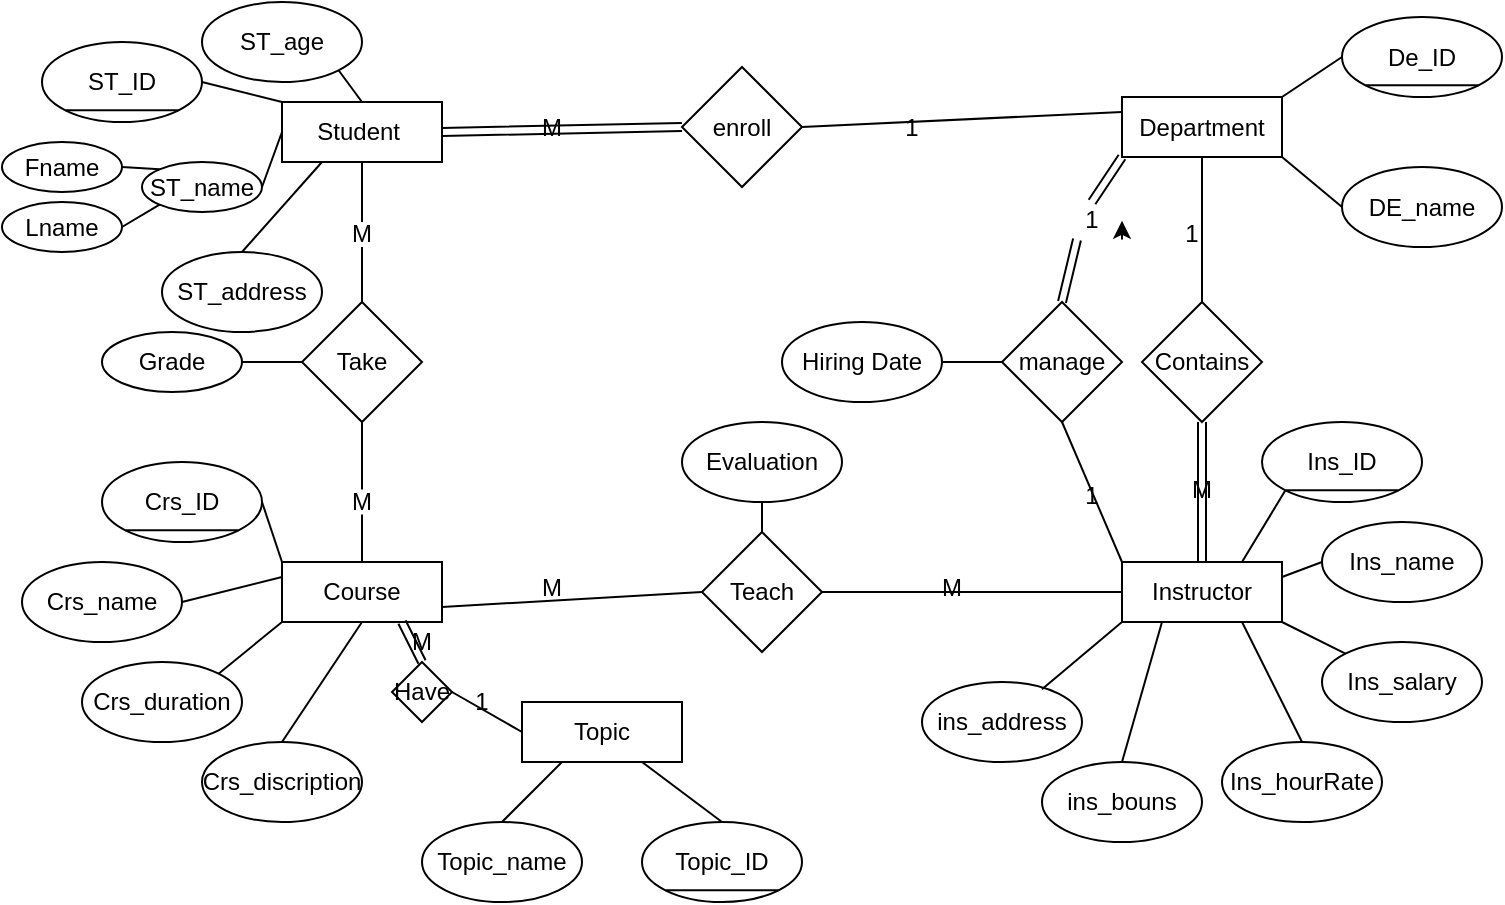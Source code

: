 <mxfile version="27.0.5">
  <diagram name="Page-1" id="vCf-qj_lUqClcT9doWJZ">
    <mxGraphModel dx="1042" dy="634" grid="1" gridSize="10" guides="1" tooltips="1" connect="1" arrows="1" fold="1" page="1" pageScale="1" pageWidth="850" pageHeight="1100" math="0" shadow="0">
      <root>
        <mxCell id="0" />
        <mxCell id="1" parent="0" />
        <mxCell id="O8Ay8VOZU-02YLO_uC_p-1" value="Student&amp;nbsp;" style="rounded=0;whiteSpace=wrap;html=1;" vertex="1" parent="1">
          <mxGeometry x="150" y="60" width="80" height="30" as="geometry" />
        </mxCell>
        <mxCell id="O8Ay8VOZU-02YLO_uC_p-2" value="ST_ID" style="ellipse;whiteSpace=wrap;html=1;" vertex="1" parent="1">
          <mxGeometry x="30" y="30" width="80" height="40" as="geometry" />
        </mxCell>
        <mxCell id="O8Ay8VOZU-02YLO_uC_p-3" value="ST_name" style="ellipse;whiteSpace=wrap;html=1;" vertex="1" parent="1">
          <mxGeometry x="80" y="90" width="60" height="25" as="geometry" />
        </mxCell>
        <mxCell id="O8Ay8VOZU-02YLO_uC_p-4" value="ST_address" style="ellipse;whiteSpace=wrap;html=1;" vertex="1" parent="1">
          <mxGeometry x="90" y="135" width="80" height="40" as="geometry" />
        </mxCell>
        <mxCell id="O8Ay8VOZU-02YLO_uC_p-5" value="ST_age" style="ellipse;whiteSpace=wrap;html=1;" vertex="1" parent="1">
          <mxGeometry x="110" y="10" width="80" height="40" as="geometry" />
        </mxCell>
        <mxCell id="O8Ay8VOZU-02YLO_uC_p-6" value="" style="endArrow=none;html=1;rounded=0;exitX=0;exitY=1;exitDx=0;exitDy=0;entryX=1;entryY=1;entryDx=0;entryDy=0;" edge="1" parent="1" source="O8Ay8VOZU-02YLO_uC_p-2" target="O8Ay8VOZU-02YLO_uC_p-2">
          <mxGeometry width="50" height="50" relative="1" as="geometry">
            <mxPoint x="400" y="350" as="sourcePoint" />
            <mxPoint x="450" y="300" as="targetPoint" />
          </mxGeometry>
        </mxCell>
        <mxCell id="O8Ay8VOZU-02YLO_uC_p-7" value="Fname" style="ellipse;whiteSpace=wrap;html=1;" vertex="1" parent="1">
          <mxGeometry x="10" y="80" width="60" height="25" as="geometry" />
        </mxCell>
        <mxCell id="O8Ay8VOZU-02YLO_uC_p-8" value="Lname" style="ellipse;whiteSpace=wrap;html=1;" vertex="1" parent="1">
          <mxGeometry x="10" y="110" width="60" height="25" as="geometry" />
        </mxCell>
        <mxCell id="O8Ay8VOZU-02YLO_uC_p-9" value="" style="endArrow=none;html=1;rounded=0;exitX=0.5;exitY=0;exitDx=0;exitDy=0;entryX=1;entryY=1;entryDx=0;entryDy=0;" edge="1" parent="1" source="O8Ay8VOZU-02YLO_uC_p-1" target="O8Ay8VOZU-02YLO_uC_p-5">
          <mxGeometry width="50" height="50" relative="1" as="geometry">
            <mxPoint x="400" y="140" as="sourcePoint" />
            <mxPoint x="450" y="90" as="targetPoint" />
          </mxGeometry>
        </mxCell>
        <mxCell id="O8Ay8VOZU-02YLO_uC_p-10" value="" style="endArrow=none;html=1;rounded=0;exitX=0;exitY=0;exitDx=0;exitDy=0;entryX=1;entryY=0.5;entryDx=0;entryDy=0;" edge="1" parent="1" source="O8Ay8VOZU-02YLO_uC_p-1" target="O8Ay8VOZU-02YLO_uC_p-2">
          <mxGeometry width="50" height="50" relative="1" as="geometry">
            <mxPoint x="400" y="140" as="sourcePoint" />
            <mxPoint x="450" y="90" as="targetPoint" />
          </mxGeometry>
        </mxCell>
        <mxCell id="O8Ay8VOZU-02YLO_uC_p-11" value="" style="endArrow=none;html=1;rounded=0;exitX=0;exitY=0.5;exitDx=0;exitDy=0;entryX=1;entryY=0.5;entryDx=0;entryDy=0;" edge="1" parent="1" source="O8Ay8VOZU-02YLO_uC_p-1" target="O8Ay8VOZU-02YLO_uC_p-3">
          <mxGeometry width="50" height="50" relative="1" as="geometry">
            <mxPoint x="410" y="150" as="sourcePoint" />
            <mxPoint x="460" y="100" as="targetPoint" />
          </mxGeometry>
        </mxCell>
        <mxCell id="O8Ay8VOZU-02YLO_uC_p-12" value="" style="endArrow=none;html=1;rounded=0;exitX=1;exitY=0.5;exitDx=0;exitDy=0;entryX=0;entryY=1;entryDx=0;entryDy=0;" edge="1" parent="1" source="O8Ay8VOZU-02YLO_uC_p-8" target="O8Ay8VOZU-02YLO_uC_p-3">
          <mxGeometry width="50" height="50" relative="1" as="geometry">
            <mxPoint x="420" y="160" as="sourcePoint" />
            <mxPoint x="470" y="110" as="targetPoint" />
          </mxGeometry>
        </mxCell>
        <mxCell id="O8Ay8VOZU-02YLO_uC_p-13" value="" style="endArrow=none;html=1;rounded=0;exitX=1;exitY=0.5;exitDx=0;exitDy=0;entryX=0;entryY=0;entryDx=0;entryDy=0;" edge="1" parent="1" source="O8Ay8VOZU-02YLO_uC_p-7" target="O8Ay8VOZU-02YLO_uC_p-3">
          <mxGeometry width="50" height="50" relative="1" as="geometry">
            <mxPoint x="430" y="170" as="sourcePoint" />
            <mxPoint x="480" y="120" as="targetPoint" />
          </mxGeometry>
        </mxCell>
        <mxCell id="O8Ay8VOZU-02YLO_uC_p-14" value="" style="endArrow=none;html=1;rounded=0;exitX=0.5;exitY=0;exitDx=0;exitDy=0;entryX=0.25;entryY=1;entryDx=0;entryDy=0;" edge="1" parent="1" source="O8Ay8VOZU-02YLO_uC_p-4" target="O8Ay8VOZU-02YLO_uC_p-1">
          <mxGeometry width="50" height="50" relative="1" as="geometry">
            <mxPoint x="440" y="180" as="sourcePoint" />
            <mxPoint x="490" y="130" as="targetPoint" />
          </mxGeometry>
        </mxCell>
        <mxCell id="O8Ay8VOZU-02YLO_uC_p-15" value="Department" style="rounded=0;whiteSpace=wrap;html=1;" vertex="1" parent="1">
          <mxGeometry x="570" y="57.5" width="80" height="30" as="geometry" />
        </mxCell>
        <mxCell id="O8Ay8VOZU-02YLO_uC_p-16" value="De_ID" style="ellipse;whiteSpace=wrap;html=1;" vertex="1" parent="1">
          <mxGeometry x="680" y="17.5" width="80" height="40" as="geometry" />
        </mxCell>
        <mxCell id="O8Ay8VOZU-02YLO_uC_p-17" value="DE_name" style="ellipse;whiteSpace=wrap;html=1;" vertex="1" parent="1">
          <mxGeometry x="680" y="92.5" width="80" height="40" as="geometry" />
        </mxCell>
        <mxCell id="O8Ay8VOZU-02YLO_uC_p-18" value="" style="endArrow=none;html=1;rounded=0;exitX=0;exitY=1;exitDx=0;exitDy=0;entryX=1;entryY=1;entryDx=0;entryDy=0;" edge="1" parent="1" source="O8Ay8VOZU-02YLO_uC_p-16" target="O8Ay8VOZU-02YLO_uC_p-16">
          <mxGeometry width="50" height="50" relative="1" as="geometry">
            <mxPoint x="490" y="137.5" as="sourcePoint" />
            <mxPoint x="540" y="87.5" as="targetPoint" />
          </mxGeometry>
        </mxCell>
        <mxCell id="O8Ay8VOZU-02YLO_uC_p-19" value="" style="endArrow=none;html=1;rounded=0;exitX=0;exitY=0.5;exitDx=0;exitDy=0;entryX=1;entryY=1;entryDx=0;entryDy=0;" edge="1" parent="1" source="O8Ay8VOZU-02YLO_uC_p-17" target="O8Ay8VOZU-02YLO_uC_p-15">
          <mxGeometry width="50" height="50" relative="1" as="geometry">
            <mxPoint x="490" y="137.5" as="sourcePoint" />
            <mxPoint x="540" y="87.5" as="targetPoint" />
          </mxGeometry>
        </mxCell>
        <mxCell id="O8Ay8VOZU-02YLO_uC_p-20" value="" style="endArrow=none;html=1;rounded=0;exitX=1;exitY=0;exitDx=0;exitDy=0;entryX=0;entryY=0.5;entryDx=0;entryDy=0;" edge="1" parent="1" source="O8Ay8VOZU-02YLO_uC_p-15" target="O8Ay8VOZU-02YLO_uC_p-16">
          <mxGeometry width="50" height="50" relative="1" as="geometry">
            <mxPoint x="490" y="137.5" as="sourcePoint" />
            <mxPoint x="540" y="87.5" as="targetPoint" />
          </mxGeometry>
        </mxCell>
        <mxCell id="O8Ay8VOZU-02YLO_uC_p-34" value="Course" style="rounded=0;whiteSpace=wrap;html=1;" vertex="1" parent="1">
          <mxGeometry x="150" y="290" width="80" height="30" as="geometry" />
        </mxCell>
        <mxCell id="O8Ay8VOZU-02YLO_uC_p-35" value="Crs_discription" style="ellipse;whiteSpace=wrap;html=1;" vertex="1" parent="1">
          <mxGeometry x="110" y="380" width="80" height="40" as="geometry" />
        </mxCell>
        <mxCell id="O8Ay8VOZU-02YLO_uC_p-36" value="Crs_ID" style="ellipse;whiteSpace=wrap;html=1;" vertex="1" parent="1">
          <mxGeometry x="60" y="240" width="80" height="40" as="geometry" />
        </mxCell>
        <mxCell id="O8Ay8VOZU-02YLO_uC_p-37" value="Crs_name" style="ellipse;whiteSpace=wrap;html=1;" vertex="1" parent="1">
          <mxGeometry x="20" y="290" width="80" height="40" as="geometry" />
        </mxCell>
        <mxCell id="O8Ay8VOZU-02YLO_uC_p-38" value="Crs_duration" style="ellipse;whiteSpace=wrap;html=1;" vertex="1" parent="1">
          <mxGeometry x="50" y="340" width="80" height="40" as="geometry" />
        </mxCell>
        <mxCell id="O8Ay8VOZU-02YLO_uC_p-39" value="" style="endArrow=none;html=1;rounded=0;exitX=0;exitY=1;exitDx=0;exitDy=0;entryX=1;entryY=1;entryDx=0;entryDy=0;elbow=vertical;" edge="1" parent="1" source="O8Ay8VOZU-02YLO_uC_p-36" target="O8Ay8VOZU-02YLO_uC_p-36">
          <mxGeometry width="50" height="50" relative="1" as="geometry">
            <mxPoint x="400" y="160" as="sourcePoint" />
            <mxPoint x="450" y="110" as="targetPoint" />
          </mxGeometry>
        </mxCell>
        <mxCell id="O8Ay8VOZU-02YLO_uC_p-40" value="" style="endArrow=none;html=1;rounded=0;exitX=1;exitY=0.5;exitDx=0;exitDy=0;entryX=0;entryY=0;entryDx=0;entryDy=0;" edge="1" parent="1" source="O8Ay8VOZU-02YLO_uC_p-36" target="O8Ay8VOZU-02YLO_uC_p-34">
          <mxGeometry width="50" height="50" relative="1" as="geometry">
            <mxPoint x="400" y="160" as="sourcePoint" />
            <mxPoint x="450" y="110" as="targetPoint" />
          </mxGeometry>
        </mxCell>
        <mxCell id="O8Ay8VOZU-02YLO_uC_p-41" value="" style="endArrow=none;html=1;rounded=0;exitX=0.5;exitY=0;exitDx=0;exitDy=0;entryX=0.5;entryY=1;entryDx=0;entryDy=0;" edge="1" parent="1" source="O8Ay8VOZU-02YLO_uC_p-35" target="O8Ay8VOZU-02YLO_uC_p-34">
          <mxGeometry width="50" height="50" relative="1" as="geometry">
            <mxPoint x="400" y="160" as="sourcePoint" />
            <mxPoint x="450" y="110" as="targetPoint" />
          </mxGeometry>
        </mxCell>
        <mxCell id="O8Ay8VOZU-02YLO_uC_p-42" value="" style="endArrow=none;html=1;rounded=0;exitX=1;exitY=0;exitDx=0;exitDy=0;entryX=0;entryY=1;entryDx=0;entryDy=0;" edge="1" parent="1" source="O8Ay8VOZU-02YLO_uC_p-38" target="O8Ay8VOZU-02YLO_uC_p-34">
          <mxGeometry width="50" height="50" relative="1" as="geometry">
            <mxPoint x="400" y="160" as="sourcePoint" />
            <mxPoint x="450" y="110" as="targetPoint" />
          </mxGeometry>
        </mxCell>
        <mxCell id="O8Ay8VOZU-02YLO_uC_p-43" value="" style="endArrow=none;html=1;rounded=0;exitX=1;exitY=0.5;exitDx=0;exitDy=0;entryX=0;entryY=0.25;entryDx=0;entryDy=0;" edge="1" parent="1" source="O8Ay8VOZU-02YLO_uC_p-37" target="O8Ay8VOZU-02YLO_uC_p-34">
          <mxGeometry width="50" height="50" relative="1" as="geometry">
            <mxPoint x="400" y="160" as="sourcePoint" />
            <mxPoint x="450" y="110" as="targetPoint" />
          </mxGeometry>
        </mxCell>
        <mxCell id="O8Ay8VOZU-02YLO_uC_p-54" value="Instructor" style="rounded=0;whiteSpace=wrap;html=1;" vertex="1" parent="1">
          <mxGeometry x="570" y="290" width="80" height="30" as="geometry" />
        </mxCell>
        <mxCell id="O8Ay8VOZU-02YLO_uC_p-55" value="Ins_hourRate" style="ellipse;whiteSpace=wrap;html=1;" vertex="1" parent="1">
          <mxGeometry x="620" y="380" width="80" height="40" as="geometry" />
        </mxCell>
        <mxCell id="O8Ay8VOZU-02YLO_uC_p-56" value="Ins_salary" style="ellipse;whiteSpace=wrap;html=1;" vertex="1" parent="1">
          <mxGeometry x="670" y="330" width="80" height="40" as="geometry" />
        </mxCell>
        <mxCell id="O8Ay8VOZU-02YLO_uC_p-57" value="Ins_name" style="ellipse;whiteSpace=wrap;html=1;" vertex="1" parent="1">
          <mxGeometry x="670" y="270" width="80" height="40" as="geometry" />
        </mxCell>
        <mxCell id="O8Ay8VOZU-02YLO_uC_p-58" value="Ins_ID" style="ellipse;whiteSpace=wrap;html=1;" vertex="1" parent="1">
          <mxGeometry x="640" y="220" width="80" height="40" as="geometry" />
        </mxCell>
        <mxCell id="O8Ay8VOZU-02YLO_uC_p-59" value="" style="endArrow=none;html=1;rounded=0;exitX=0;exitY=1;exitDx=0;exitDy=0;entryX=1;entryY=1;entryDx=0;entryDy=0;" edge="1" parent="1" source="O8Ay8VOZU-02YLO_uC_p-58" target="O8Ay8VOZU-02YLO_uC_p-58">
          <mxGeometry width="50" height="50" relative="1" as="geometry">
            <mxPoint x="400" y="300" as="sourcePoint" />
            <mxPoint x="450" y="250" as="targetPoint" />
          </mxGeometry>
        </mxCell>
        <mxCell id="O8Ay8VOZU-02YLO_uC_p-60" value="ins_bouns" style="ellipse;whiteSpace=wrap;html=1;" vertex="1" parent="1">
          <mxGeometry x="530" y="390" width="80" height="40" as="geometry" />
        </mxCell>
        <mxCell id="O8Ay8VOZU-02YLO_uC_p-61" value="ins_address" style="ellipse;whiteSpace=wrap;html=1;" vertex="1" parent="1">
          <mxGeometry x="470" y="350" width="80" height="40" as="geometry" />
        </mxCell>
        <mxCell id="O8Ay8VOZU-02YLO_uC_p-64" value="" style="endArrow=none;html=1;rounded=0;exitX=0.75;exitY=0.09;exitDx=0;exitDy=0;exitPerimeter=0;entryX=0;entryY=1;entryDx=0;entryDy=0;" edge="1" parent="1" source="O8Ay8VOZU-02YLO_uC_p-61" target="O8Ay8VOZU-02YLO_uC_p-54">
          <mxGeometry width="50" height="50" relative="1" as="geometry">
            <mxPoint x="400" y="300" as="sourcePoint" />
            <mxPoint x="450" y="250" as="targetPoint" />
          </mxGeometry>
        </mxCell>
        <mxCell id="O8Ay8VOZU-02YLO_uC_p-65" value="" style="endArrow=none;html=1;rounded=0;exitX=0.5;exitY=0;exitDx=0;exitDy=0;entryX=0.25;entryY=1;entryDx=0;entryDy=0;" edge="1" parent="1" source="O8Ay8VOZU-02YLO_uC_p-60" target="O8Ay8VOZU-02YLO_uC_p-54">
          <mxGeometry width="50" height="50" relative="1" as="geometry">
            <mxPoint x="400" y="300" as="sourcePoint" />
            <mxPoint x="450" y="250" as="targetPoint" />
          </mxGeometry>
        </mxCell>
        <mxCell id="O8Ay8VOZU-02YLO_uC_p-66" value="" style="endArrow=none;html=1;rounded=0;exitX=0.5;exitY=0;exitDx=0;exitDy=0;entryX=0.75;entryY=1;entryDx=0;entryDy=0;" edge="1" parent="1" source="O8Ay8VOZU-02YLO_uC_p-55" target="O8Ay8VOZU-02YLO_uC_p-54">
          <mxGeometry width="50" height="50" relative="1" as="geometry">
            <mxPoint x="400" y="300" as="sourcePoint" />
            <mxPoint x="450" y="250" as="targetPoint" />
          </mxGeometry>
        </mxCell>
        <mxCell id="O8Ay8VOZU-02YLO_uC_p-67" value="" style="endArrow=none;html=1;rounded=0;exitX=0;exitY=0;exitDx=0;exitDy=0;entryX=1;entryY=1;entryDx=0;entryDy=0;" edge="1" parent="1" source="O8Ay8VOZU-02YLO_uC_p-56" target="O8Ay8VOZU-02YLO_uC_p-54">
          <mxGeometry width="50" height="50" relative="1" as="geometry">
            <mxPoint x="400" y="300" as="sourcePoint" />
            <mxPoint x="450" y="250" as="targetPoint" />
          </mxGeometry>
        </mxCell>
        <mxCell id="O8Ay8VOZU-02YLO_uC_p-68" value="" style="endArrow=none;html=1;rounded=0;exitX=1;exitY=0.25;exitDx=0;exitDy=0;entryX=0;entryY=0.5;entryDx=0;entryDy=0;" edge="1" parent="1" source="O8Ay8VOZU-02YLO_uC_p-54" target="O8Ay8VOZU-02YLO_uC_p-57">
          <mxGeometry width="50" height="50" relative="1" as="geometry">
            <mxPoint x="400" y="300" as="sourcePoint" />
            <mxPoint x="450" y="250" as="targetPoint" />
          </mxGeometry>
        </mxCell>
        <mxCell id="O8Ay8VOZU-02YLO_uC_p-69" value="" style="endArrow=none;html=1;rounded=0;exitX=0.75;exitY=0;exitDx=0;exitDy=0;entryX=0;entryY=1;entryDx=0;entryDy=0;" edge="1" parent="1" source="O8Ay8VOZU-02YLO_uC_p-54" target="O8Ay8VOZU-02YLO_uC_p-58">
          <mxGeometry width="50" height="50" relative="1" as="geometry">
            <mxPoint x="400" y="300" as="sourcePoint" />
            <mxPoint x="450" y="250" as="targetPoint" />
          </mxGeometry>
        </mxCell>
        <mxCell id="O8Ay8VOZU-02YLO_uC_p-71" value="Topic" style="rounded=0;whiteSpace=wrap;html=1;" vertex="1" parent="1">
          <mxGeometry x="270" y="360" width="80" height="30" as="geometry" />
        </mxCell>
        <mxCell id="O8Ay8VOZU-02YLO_uC_p-72" value="Topic_ID" style="ellipse;whiteSpace=wrap;html=1;" vertex="1" parent="1">
          <mxGeometry x="330" y="420" width="80" height="40" as="geometry" />
        </mxCell>
        <mxCell id="O8Ay8VOZU-02YLO_uC_p-73" value="Topic_name" style="ellipse;whiteSpace=wrap;html=1;" vertex="1" parent="1">
          <mxGeometry x="220" y="420" width="80" height="40" as="geometry" />
        </mxCell>
        <mxCell id="O8Ay8VOZU-02YLO_uC_p-74" value="" style="endArrow=none;html=1;rounded=0;exitX=0;exitY=1;exitDx=0;exitDy=0;entryX=1;entryY=1;entryDx=0;entryDy=0;" edge="1" parent="1" source="O8Ay8VOZU-02YLO_uC_p-72" target="O8Ay8VOZU-02YLO_uC_p-72">
          <mxGeometry width="50" height="50" relative="1" as="geometry">
            <mxPoint x="400" y="300" as="sourcePoint" />
            <mxPoint x="450" y="250" as="targetPoint" />
          </mxGeometry>
        </mxCell>
        <mxCell id="O8Ay8VOZU-02YLO_uC_p-75" value="" style="endArrow=none;html=1;rounded=0;exitX=0.75;exitY=1;exitDx=0;exitDy=0;entryX=0.5;entryY=0;entryDx=0;entryDy=0;" edge="1" parent="1" source="O8Ay8VOZU-02YLO_uC_p-71" target="O8Ay8VOZU-02YLO_uC_p-72">
          <mxGeometry width="50" height="50" relative="1" as="geometry">
            <mxPoint x="400" y="300" as="sourcePoint" />
            <mxPoint x="450" y="250" as="targetPoint" />
          </mxGeometry>
        </mxCell>
        <mxCell id="O8Ay8VOZU-02YLO_uC_p-76" value="" style="endArrow=none;html=1;rounded=0;exitX=0.5;exitY=0;exitDx=0;exitDy=0;" edge="1" parent="1" source="O8Ay8VOZU-02YLO_uC_p-73">
          <mxGeometry width="50" height="50" relative="1" as="geometry">
            <mxPoint x="400" y="300" as="sourcePoint" />
            <mxPoint x="290" y="390" as="targetPoint" />
          </mxGeometry>
        </mxCell>
        <mxCell id="O8Ay8VOZU-02YLO_uC_p-78" value="Take" style="rhombus;whiteSpace=wrap;html=1;" vertex="1" parent="1">
          <mxGeometry x="160" y="160" width="60" height="60" as="geometry" />
        </mxCell>
        <mxCell id="O8Ay8VOZU-02YLO_uC_p-79" value="Have" style="rhombus;whiteSpace=wrap;html=1;" vertex="1" parent="1">
          <mxGeometry x="205" y="340" width="30" height="30" as="geometry" />
        </mxCell>
        <mxCell id="O8Ay8VOZU-02YLO_uC_p-80" value="Teach" style="rhombus;whiteSpace=wrap;html=1;" vertex="1" parent="1">
          <mxGeometry x="360" y="275" width="60" height="60" as="geometry" />
        </mxCell>
        <mxCell id="O8Ay8VOZU-02YLO_uC_p-81" value="manage" style="rhombus;whiteSpace=wrap;html=1;" vertex="1" parent="1">
          <mxGeometry x="510" y="160" width="60" height="60" as="geometry" />
        </mxCell>
        <mxCell id="O8Ay8VOZU-02YLO_uC_p-82" value="Contains" style="rhombus;whiteSpace=wrap;html=1;" vertex="1" parent="1">
          <mxGeometry x="580" y="160" width="60" height="60" as="geometry" />
        </mxCell>
        <mxCell id="O8Ay8VOZU-02YLO_uC_p-84" value="" style="endArrow=none;html=1;rounded=0;exitX=0.5;exitY=0;exitDx=0;exitDy=0;entryX=0.5;entryY=1;entryDx=0;entryDy=0;" edge="1" parent="1" source="O8Ay8VOZU-02YLO_uC_p-88" target="O8Ay8VOZU-02YLO_uC_p-78">
          <mxGeometry width="50" height="50" relative="1" as="geometry">
            <mxPoint x="420" y="310" as="sourcePoint" />
            <mxPoint x="470" y="260" as="targetPoint" />
          </mxGeometry>
        </mxCell>
        <mxCell id="O8Ay8VOZU-02YLO_uC_p-87" value="" style="endArrow=none;html=1;rounded=0;exitX=0.5;exitY=0;exitDx=0;exitDy=0;entryX=0.5;entryY=1;entryDx=0;entryDy=0;" edge="1" parent="1" source="O8Ay8VOZU-02YLO_uC_p-92" target="O8Ay8VOZU-02YLO_uC_p-1">
          <mxGeometry width="50" height="50" relative="1" as="geometry">
            <mxPoint x="200" y="160" as="sourcePoint" />
            <mxPoint x="200" y="127.5" as="targetPoint" />
            <Array as="points" />
          </mxGeometry>
        </mxCell>
        <mxCell id="O8Ay8VOZU-02YLO_uC_p-89" value="" style="endArrow=none;html=1;rounded=0;exitX=0.5;exitY=0;exitDx=0;exitDy=0;entryX=0.5;entryY=1;entryDx=0;entryDy=0;" edge="1" parent="1" source="O8Ay8VOZU-02YLO_uC_p-34" target="O8Ay8VOZU-02YLO_uC_p-88">
          <mxGeometry width="50" height="50" relative="1" as="geometry">
            <mxPoint x="190" y="290" as="sourcePoint" />
            <mxPoint x="200" y="220" as="targetPoint" />
          </mxGeometry>
        </mxCell>
        <mxCell id="O8Ay8VOZU-02YLO_uC_p-88" value="M" style="text;html=1;align=center;verticalAlign=middle;whiteSpace=wrap;rounded=0;" vertex="1" parent="1">
          <mxGeometry x="175" y="253.75" width="30" height="12.5" as="geometry" />
        </mxCell>
        <mxCell id="O8Ay8VOZU-02YLO_uC_p-93" value="" style="endArrow=none;html=1;rounded=0;exitX=0.5;exitY=0;exitDx=0;exitDy=0;entryX=0.5;entryY=1;entryDx=0;entryDy=0;" edge="1" parent="1" source="O8Ay8VOZU-02YLO_uC_p-78" target="O8Ay8VOZU-02YLO_uC_p-92">
          <mxGeometry width="50" height="50" relative="1" as="geometry">
            <mxPoint x="190" y="160" as="sourcePoint" />
            <mxPoint x="190" y="90" as="targetPoint" />
            <Array as="points">
              <mxPoint x="190" y="140" />
            </Array>
          </mxGeometry>
        </mxCell>
        <mxCell id="O8Ay8VOZU-02YLO_uC_p-92" value="M" style="text;html=1;align=center;verticalAlign=middle;whiteSpace=wrap;rounded=0;" vertex="1" parent="1">
          <mxGeometry x="175" y="120" width="30" height="12.5" as="geometry" />
        </mxCell>
        <mxCell id="O8Ay8VOZU-02YLO_uC_p-94" value="Grade" style="ellipse;whiteSpace=wrap;html=1;" vertex="1" parent="1">
          <mxGeometry x="60" y="175" width="70" height="30" as="geometry" />
        </mxCell>
        <mxCell id="O8Ay8VOZU-02YLO_uC_p-95" value="" style="endArrow=none;html=1;rounded=0;exitX=1;exitY=0.5;exitDx=0;exitDy=0;entryX=0;entryY=0.5;entryDx=0;entryDy=0;" edge="1" parent="1" source="O8Ay8VOZU-02YLO_uC_p-94" target="O8Ay8VOZU-02YLO_uC_p-78">
          <mxGeometry width="50" height="50" relative="1" as="geometry">
            <mxPoint x="420" y="310" as="sourcePoint" />
            <mxPoint x="470" y="260" as="targetPoint" />
          </mxGeometry>
        </mxCell>
        <mxCell id="O8Ay8VOZU-02YLO_uC_p-98" value="M" style="text;html=1;align=center;verticalAlign=middle;whiteSpace=wrap;rounded=0;" vertex="1" parent="1">
          <mxGeometry x="595" y="247.5" width="30" height="12.5" as="geometry" />
        </mxCell>
        <mxCell id="O8Ay8VOZU-02YLO_uC_p-99" value="" style="endArrow=none;html=1;rounded=0;exitX=0.5;exitY=0;exitDx=0;exitDy=0;entryX=0.5;entryY=1;entryDx=0;entryDy=0;shape=link;" edge="1" parent="1" source="O8Ay8VOZU-02YLO_uC_p-54" target="O8Ay8VOZU-02YLO_uC_p-82">
          <mxGeometry width="50" height="50" relative="1" as="geometry">
            <mxPoint x="440" y="300" as="sourcePoint" />
            <mxPoint x="490" y="250" as="targetPoint" />
          </mxGeometry>
        </mxCell>
        <mxCell id="O8Ay8VOZU-02YLO_uC_p-101" value="1" style="text;html=1;align=center;verticalAlign=middle;whiteSpace=wrap;rounded=0;" vertex="1" parent="1">
          <mxGeometry x="590" y="116.88" width="30" height="18.75" as="geometry" />
        </mxCell>
        <mxCell id="O8Ay8VOZU-02YLO_uC_p-105" value="1" style="text;html=1;align=center;verticalAlign=middle;whiteSpace=wrap;rounded=0;" vertex="1" parent="1">
          <mxGeometry x="540" y="247.5" width="30" height="18.75" as="geometry" />
        </mxCell>
        <mxCell id="O8Ay8VOZU-02YLO_uC_p-107" value="" style="endArrow=none;html=1;rounded=0;exitX=0;exitY=0;exitDx=0;exitDy=0;entryX=0.5;entryY=1;entryDx=0;entryDy=0;entryPerimeter=0;" edge="1" parent="1" source="O8Ay8VOZU-02YLO_uC_p-54" target="O8Ay8VOZU-02YLO_uC_p-81">
          <mxGeometry width="50" height="50" relative="1" as="geometry">
            <mxPoint x="440" y="300" as="sourcePoint" />
            <mxPoint x="540" y="230" as="targetPoint" />
          </mxGeometry>
        </mxCell>
        <mxCell id="O8Ay8VOZU-02YLO_uC_p-108" value="" style="endArrow=none;html=1;rounded=0;exitX=0.25;exitY=1;exitDx=0;exitDy=0;entryX=0.5;entryY=0;entryDx=0;entryDy=0;shape=link;" edge="1" parent="1" source="O8Ay8VOZU-02YLO_uC_p-130" target="O8Ay8VOZU-02YLO_uC_p-81">
          <mxGeometry width="50" height="50" relative="1" as="geometry">
            <mxPoint x="580" y="300" as="sourcePoint" />
            <mxPoint x="550" y="230" as="targetPoint" />
          </mxGeometry>
        </mxCell>
        <mxCell id="O8Ay8VOZU-02YLO_uC_p-110" value="Hiring Date" style="ellipse;whiteSpace=wrap;html=1;" vertex="1" parent="1">
          <mxGeometry x="400" y="170" width="80" height="40" as="geometry" />
        </mxCell>
        <mxCell id="O8Ay8VOZU-02YLO_uC_p-111" value="" style="endArrow=none;html=1;rounded=0;exitX=1;exitY=0.5;exitDx=0;exitDy=0;entryX=0;entryY=0.5;entryDx=0;entryDy=0;" edge="1" parent="1" source="O8Ay8VOZU-02YLO_uC_p-110" target="O8Ay8VOZU-02YLO_uC_p-81">
          <mxGeometry width="50" height="50" relative="1" as="geometry">
            <mxPoint x="440" y="300" as="sourcePoint" />
            <mxPoint x="490" y="250" as="targetPoint" />
          </mxGeometry>
        </mxCell>
        <mxCell id="O8Ay8VOZU-02YLO_uC_p-113" value="Evaluation" style="ellipse;whiteSpace=wrap;html=1;" vertex="1" parent="1">
          <mxGeometry x="350" y="220" width="80" height="40" as="geometry" />
        </mxCell>
        <mxCell id="O8Ay8VOZU-02YLO_uC_p-114" value="" style="endArrow=none;html=1;rounded=0;exitX=0.5;exitY=0;exitDx=0;exitDy=0;entryX=0.5;entryY=1;entryDx=0;entryDy=0;" edge="1" parent="1" source="O8Ay8VOZU-02YLO_uC_p-80" target="O8Ay8VOZU-02YLO_uC_p-113">
          <mxGeometry width="50" height="50" relative="1" as="geometry">
            <mxPoint x="330" y="282" as="sourcePoint" />
            <mxPoint x="490" y="250" as="targetPoint" />
          </mxGeometry>
        </mxCell>
        <mxCell id="O8Ay8VOZU-02YLO_uC_p-115" value="M" style="text;html=1;align=center;verticalAlign=middle;whiteSpace=wrap;rounded=0;" vertex="1" parent="1">
          <mxGeometry x="470" y="295" width="30" height="15" as="geometry" />
        </mxCell>
        <mxCell id="O8Ay8VOZU-02YLO_uC_p-116" value="M" style="text;html=1;align=center;verticalAlign=middle;whiteSpace=wrap;rounded=0;" vertex="1" parent="1">
          <mxGeometry x="270" y="295" width="30" height="15" as="geometry" />
        </mxCell>
        <mxCell id="O8Ay8VOZU-02YLO_uC_p-117" value="" style="endArrow=none;html=1;rounded=0;exitX=1;exitY=0.75;exitDx=0;exitDy=0;entryX=0;entryY=0.5;entryDx=0;entryDy=0;" edge="1" parent="1" source="O8Ay8VOZU-02YLO_uC_p-34" target="O8Ay8VOZU-02YLO_uC_p-80">
          <mxGeometry width="50" height="50" relative="1" as="geometry">
            <mxPoint x="440" y="300" as="sourcePoint" />
            <mxPoint x="490" y="250" as="targetPoint" />
          </mxGeometry>
        </mxCell>
        <mxCell id="O8Ay8VOZU-02YLO_uC_p-118" value="" style="endArrow=none;html=1;rounded=0;exitX=1;exitY=0.5;exitDx=0;exitDy=0;entryX=0;entryY=0.5;entryDx=0;entryDy=0;" edge="1" parent="1" source="O8Ay8VOZU-02YLO_uC_p-80" target="O8Ay8VOZU-02YLO_uC_p-54">
          <mxGeometry width="50" height="50" relative="1" as="geometry">
            <mxPoint x="440" y="300" as="sourcePoint" />
            <mxPoint x="490" y="250" as="targetPoint" />
          </mxGeometry>
        </mxCell>
        <mxCell id="O8Ay8VOZU-02YLO_uC_p-119" value="M" style="text;html=1;align=center;verticalAlign=middle;whiteSpace=wrap;rounded=0;" vertex="1" parent="1">
          <mxGeometry x="210" y="320" width="20" height="20" as="geometry" />
        </mxCell>
        <mxCell id="O8Ay8VOZU-02YLO_uC_p-120" value="1" style="text;html=1;align=center;verticalAlign=middle;whiteSpace=wrap;rounded=0;" vertex="1" parent="1">
          <mxGeometry x="240" y="355" width="20" height="10" as="geometry" />
        </mxCell>
        <mxCell id="O8Ay8VOZU-02YLO_uC_p-121" value="" style="endArrow=none;html=1;rounded=0;exitX=0;exitY=0.5;exitDx=0;exitDy=0;entryX=1;entryY=0.5;entryDx=0;entryDy=0;" edge="1" parent="1" source="O8Ay8VOZU-02YLO_uC_p-71" target="O8Ay8VOZU-02YLO_uC_p-79">
          <mxGeometry width="50" height="50" relative="1" as="geometry">
            <mxPoint x="440" y="300" as="sourcePoint" />
            <mxPoint x="490" y="250" as="targetPoint" />
          </mxGeometry>
        </mxCell>
        <mxCell id="O8Ay8VOZU-02YLO_uC_p-122" value="" style="endArrow=none;html=1;rounded=0;exitX=0.5;exitY=0;exitDx=0;exitDy=0;entryX=0;entryY=0;entryDx=0;entryDy=0;shape=link;" edge="1" parent="1" source="O8Ay8VOZU-02YLO_uC_p-79" target="O8Ay8VOZU-02YLO_uC_p-119">
          <mxGeometry width="50" height="50" relative="1" as="geometry">
            <mxPoint x="440" y="300" as="sourcePoint" />
            <mxPoint x="490" y="250" as="targetPoint" />
          </mxGeometry>
        </mxCell>
        <mxCell id="O8Ay8VOZU-02YLO_uC_p-124" value="enroll" style="rhombus;whiteSpace=wrap;html=1;" vertex="1" parent="1">
          <mxGeometry x="350" y="42.5" width="60" height="60" as="geometry" />
        </mxCell>
        <mxCell id="O8Ay8VOZU-02YLO_uC_p-125" value="1" style="text;html=1;align=center;verticalAlign=middle;whiteSpace=wrap;rounded=0;" vertex="1" parent="1">
          <mxGeometry x="450" y="66.25" width="30" height="12.5" as="geometry" />
        </mxCell>
        <mxCell id="O8Ay8VOZU-02YLO_uC_p-126" value="M" style="text;html=1;align=center;verticalAlign=middle;whiteSpace=wrap;rounded=0;" vertex="1" parent="1">
          <mxGeometry x="275" y="67.5" width="20" height="10" as="geometry" />
        </mxCell>
        <mxCell id="O8Ay8VOZU-02YLO_uC_p-127" value="" style="endArrow=none;html=1;rounded=0;exitX=1;exitY=0.5;exitDx=0;exitDy=0;entryX=0;entryY=0.5;entryDx=0;entryDy=0;shape=link;" edge="1" parent="1" source="O8Ay8VOZU-02YLO_uC_p-1" target="O8Ay8VOZU-02YLO_uC_p-124">
          <mxGeometry width="50" height="50" relative="1" as="geometry">
            <mxPoint x="440" y="300" as="sourcePoint" />
            <mxPoint x="490" y="250" as="targetPoint" />
          </mxGeometry>
        </mxCell>
        <mxCell id="O8Ay8VOZU-02YLO_uC_p-128" value="" style="endArrow=none;html=1;rounded=0;exitX=1;exitY=0.5;exitDx=0;exitDy=0;entryX=0;entryY=0.25;entryDx=0;entryDy=0;" edge="1" parent="1" source="O8Ay8VOZU-02YLO_uC_p-124" target="O8Ay8VOZU-02YLO_uC_p-15">
          <mxGeometry width="50" height="50" relative="1" as="geometry">
            <mxPoint x="440" y="300" as="sourcePoint" />
            <mxPoint x="490" y="250" as="targetPoint" />
          </mxGeometry>
        </mxCell>
        <mxCell id="O8Ay8VOZU-02YLO_uC_p-129" value="" style="endArrow=none;html=1;rounded=0;exitX=0.5;exitY=0;exitDx=0;exitDy=0;entryX=0.5;entryY=1;entryDx=0;entryDy=0;" edge="1" parent="1" source="O8Ay8VOZU-02YLO_uC_p-82" target="O8Ay8VOZU-02YLO_uC_p-15">
          <mxGeometry width="50" height="50" relative="1" as="geometry">
            <mxPoint x="440" y="300" as="sourcePoint" />
            <mxPoint x="490" y="250" as="targetPoint" />
          </mxGeometry>
        </mxCell>
        <mxCell id="O8Ay8VOZU-02YLO_uC_p-131" value="" style="endArrow=none;html=1;rounded=0;exitX=0;exitY=1;exitDx=0;exitDy=0;entryX=0.5;entryY=0;entryDx=0;entryDy=0;shape=link;" edge="1" parent="1" source="O8Ay8VOZU-02YLO_uC_p-15" target="O8Ay8VOZU-02YLO_uC_p-130">
          <mxGeometry width="50" height="50" relative="1" as="geometry">
            <mxPoint x="570" y="88" as="sourcePoint" />
            <mxPoint x="540" y="160" as="targetPoint" />
          </mxGeometry>
        </mxCell>
        <mxCell id="O8Ay8VOZU-02YLO_uC_p-130" value="1" style="text;html=1;align=center;verticalAlign=middle;whiteSpace=wrap;rounded=0;" vertex="1" parent="1">
          <mxGeometry x="540" y="110" width="30" height="18.75" as="geometry" />
        </mxCell>
        <mxCell id="O8Ay8VOZU-02YLO_uC_p-132" style="edgeStyle=orthogonalEdgeStyle;rounded=0;orthogonalLoop=1;jettySize=auto;html=1;exitX=1;exitY=1;exitDx=0;exitDy=0;entryX=1;entryY=0.5;entryDx=0;entryDy=0;" edge="1" parent="1" source="O8Ay8VOZU-02YLO_uC_p-130" target="O8Ay8VOZU-02YLO_uC_p-130">
          <mxGeometry relative="1" as="geometry" />
        </mxCell>
      </root>
    </mxGraphModel>
  </diagram>
</mxfile>
